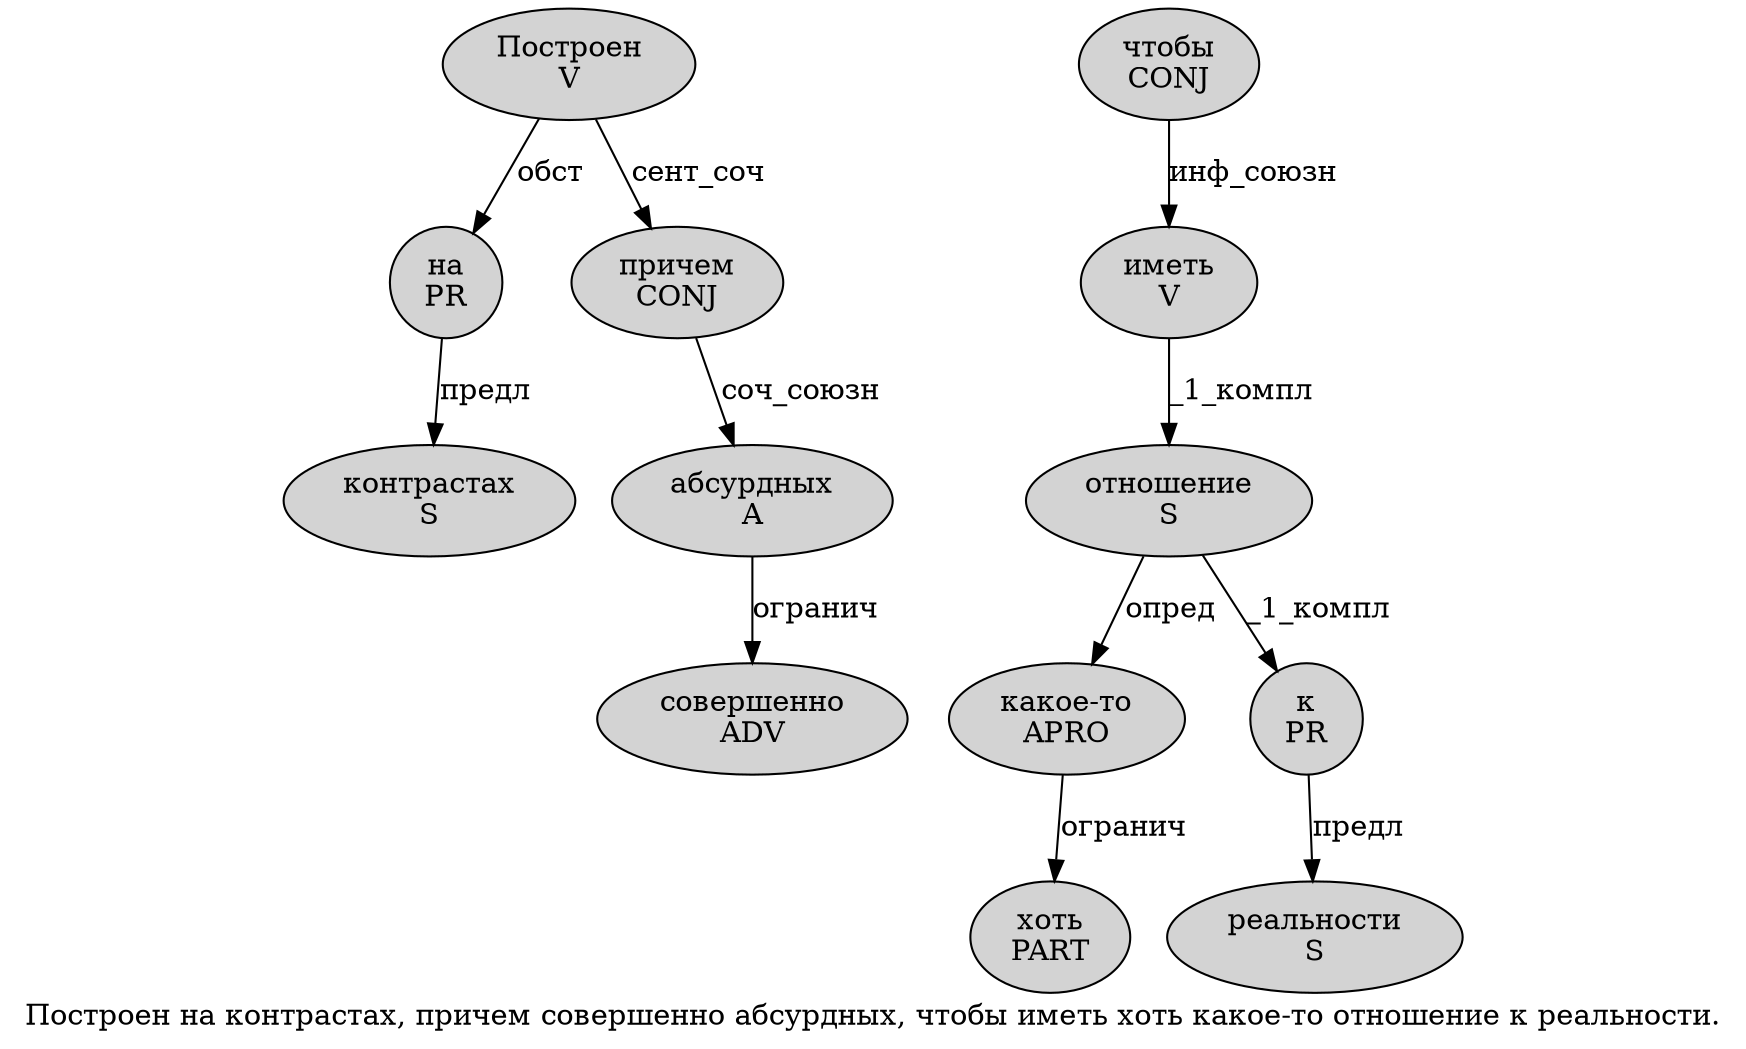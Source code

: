 digraph SENTENCE_433 {
	graph [label="Построен на контрастах, причем совершенно абсурдных, чтобы иметь хоть какое-то отношение к реальности."]
	node [style=filled]
		0 [label="Построен
V" color="" fillcolor=lightgray penwidth=1 shape=ellipse]
		1 [label="на
PR" color="" fillcolor=lightgray penwidth=1 shape=ellipse]
		2 [label="контрастах
S" color="" fillcolor=lightgray penwidth=1 shape=ellipse]
		4 [label="причем
CONJ" color="" fillcolor=lightgray penwidth=1 shape=ellipse]
		5 [label="совершенно
ADV" color="" fillcolor=lightgray penwidth=1 shape=ellipse]
		6 [label="абсурдных
A" color="" fillcolor=lightgray penwidth=1 shape=ellipse]
		8 [label="чтобы
CONJ" color="" fillcolor=lightgray penwidth=1 shape=ellipse]
		9 [label="иметь
V" color="" fillcolor=lightgray penwidth=1 shape=ellipse]
		10 [label="хоть
PART" color="" fillcolor=lightgray penwidth=1 shape=ellipse]
		11 [label="какое-то
APRO" color="" fillcolor=lightgray penwidth=1 shape=ellipse]
		12 [label="отношение
S" color="" fillcolor=lightgray penwidth=1 shape=ellipse]
		13 [label="к
PR" color="" fillcolor=lightgray penwidth=1 shape=ellipse]
		14 [label="реальности
S" color="" fillcolor=lightgray penwidth=1 shape=ellipse]
			4 -> 6 [label="соч_союзн"]
			8 -> 9 [label="инф_союзн"]
			1 -> 2 [label="предл"]
			11 -> 10 [label="огранич"]
			0 -> 1 [label="обст"]
			0 -> 4 [label="сент_соч"]
			12 -> 11 [label="опред"]
			12 -> 13 [label="_1_компл"]
			9 -> 12 [label="_1_компл"]
			6 -> 5 [label="огранич"]
			13 -> 14 [label="предл"]
}